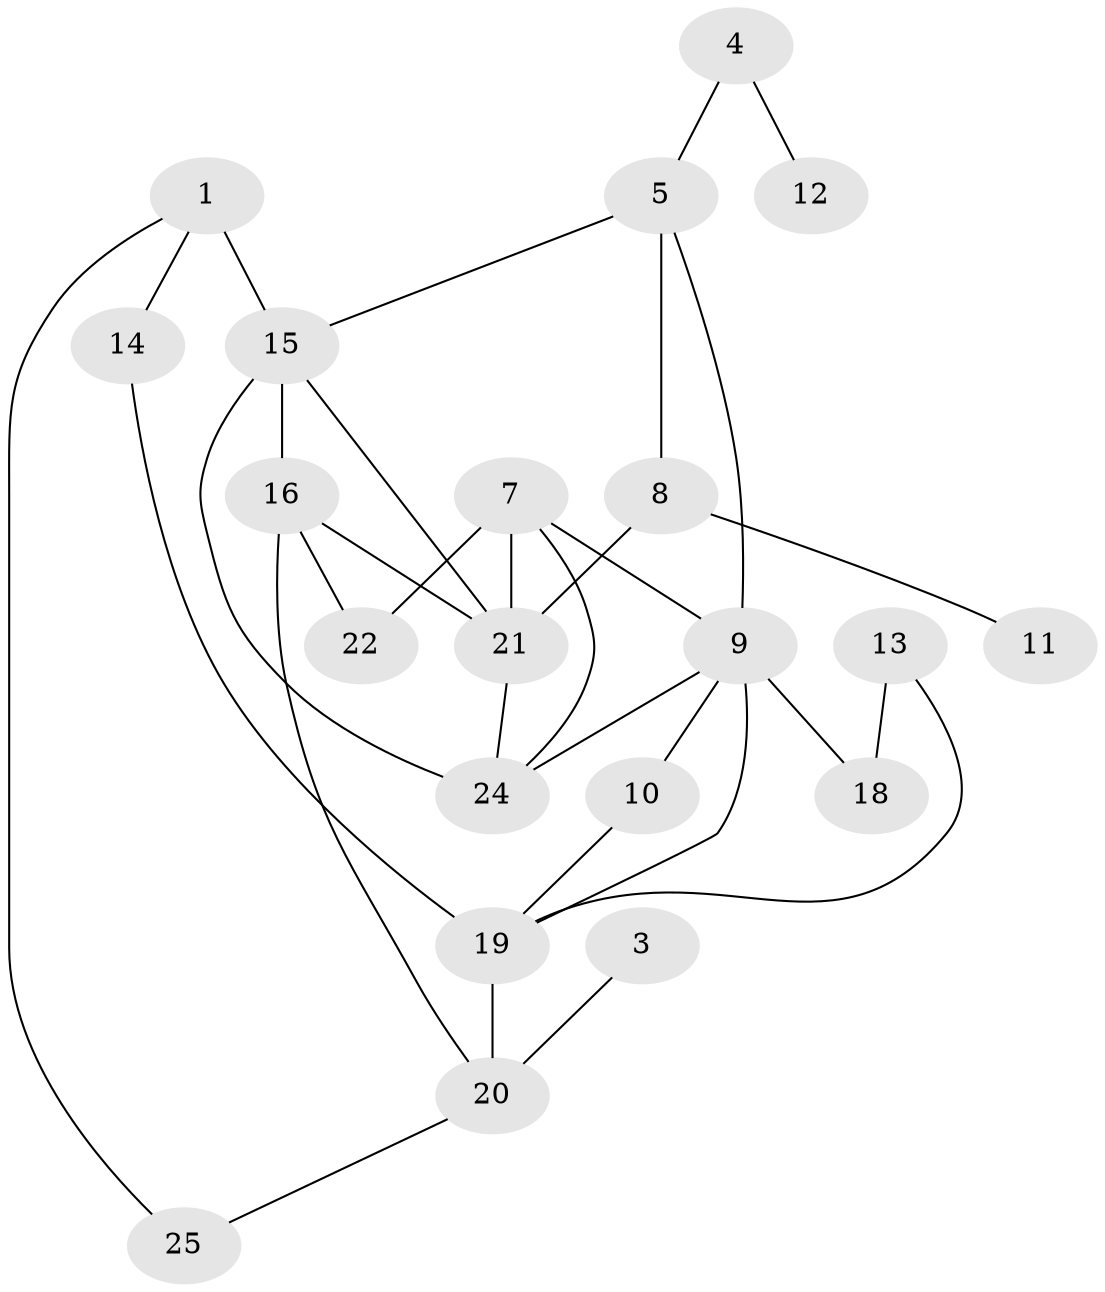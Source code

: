 // original degree distribution, {4: 0.22, 3: 0.24, 2: 0.22, 5: 0.06, 1: 0.16, 0: 0.08, 7: 0.02}
// Generated by graph-tools (version 1.1) at 2025/35/03/04/25 23:35:46]
// undirected, 21 vertices, 32 edges
graph export_dot {
  node [color=gray90,style=filled];
  1;
  3;
  4;
  5;
  7;
  8;
  9;
  10;
  11;
  12;
  13;
  14;
  15;
  16;
  18;
  19;
  20;
  21;
  22;
  24;
  25;
  1 -- 14 [weight=1.0];
  1 -- 15 [weight=2.0];
  1 -- 25 [weight=1.0];
  3 -- 20 [weight=1.0];
  4 -- 5 [weight=1.0];
  4 -- 12 [weight=1.0];
  5 -- 8 [weight=1.0];
  5 -- 9 [weight=1.0];
  5 -- 15 [weight=1.0];
  7 -- 9 [weight=1.0];
  7 -- 21 [weight=2.0];
  7 -- 22 [weight=1.0];
  7 -- 24 [weight=1.0];
  8 -- 11 [weight=1.0];
  8 -- 21 [weight=2.0];
  9 -- 10 [weight=2.0];
  9 -- 18 [weight=1.0];
  9 -- 19 [weight=1.0];
  9 -- 24 [weight=1.0];
  10 -- 19 [weight=1.0];
  13 -- 18 [weight=1.0];
  13 -- 19 [weight=1.0];
  14 -- 19 [weight=1.0];
  15 -- 16 [weight=1.0];
  15 -- 21 [weight=2.0];
  15 -- 24 [weight=1.0];
  16 -- 20 [weight=1.0];
  16 -- 21 [weight=2.0];
  16 -- 22 [weight=1.0];
  19 -- 20 [weight=2.0];
  20 -- 25 [weight=1.0];
  21 -- 24 [weight=2.0];
}
